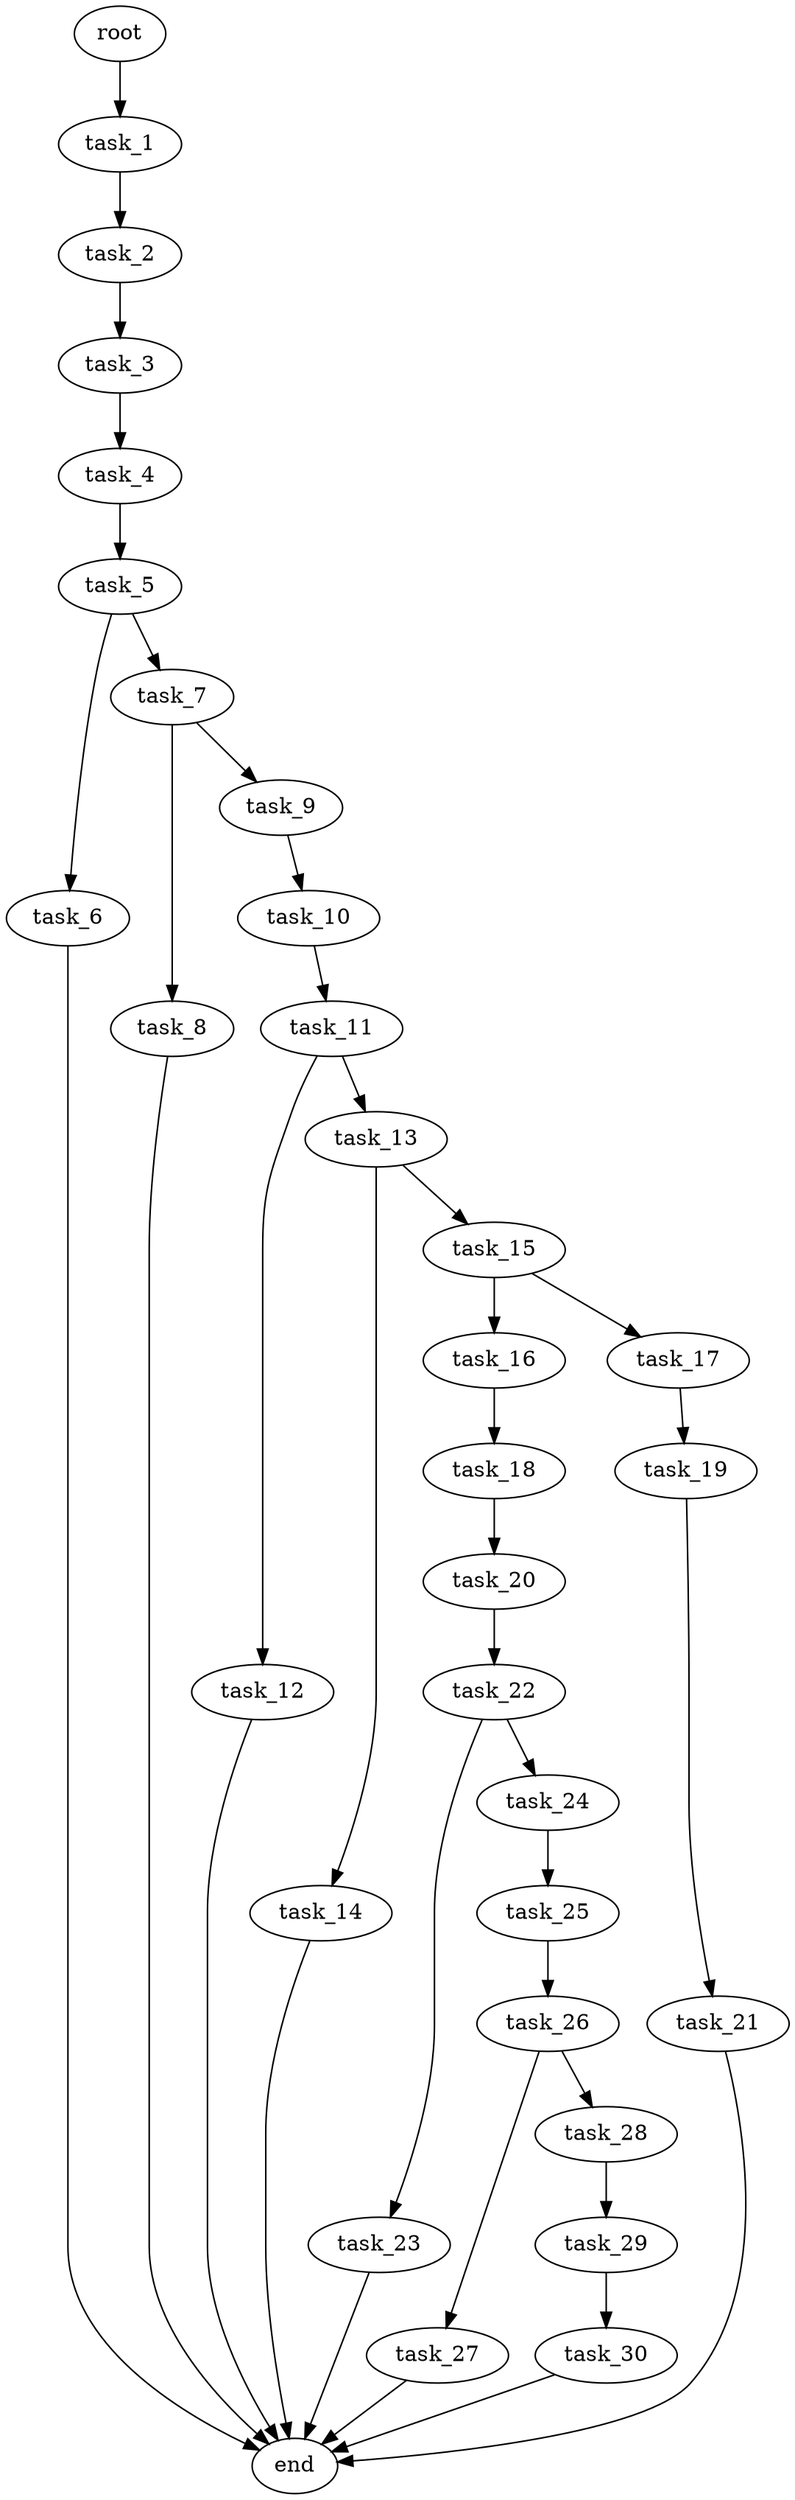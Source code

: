 digraph G {
  root [size="0.000000e+00"];
  task_1 [size="4.516098e+09"];
  task_2 [size="2.285707e+09"];
  task_3 [size="3.389977e+09"];
  task_4 [size="4.535536e+09"];
  task_5 [size="4.160481e+09"];
  task_6 [size="9.517633e+08"];
  task_7 [size="4.268213e+09"];
  task_8 [size="6.651414e+09"];
  task_9 [size="3.743636e+09"];
  task_10 [size="1.527237e+09"];
  task_11 [size="9.229927e+09"];
  task_12 [size="6.722659e+08"];
  task_13 [size="8.317887e+09"];
  task_14 [size="9.332078e+08"];
  task_15 [size="9.665478e+08"];
  task_16 [size="7.388221e+09"];
  task_17 [size="8.117881e+09"];
  task_18 [size="5.564151e+09"];
  task_19 [size="5.865064e+09"];
  task_20 [size="5.616303e+09"];
  task_21 [size="3.297130e+09"];
  task_22 [size="1.223191e+09"];
  task_23 [size="3.536627e+09"];
  task_24 [size="6.653740e+09"];
  task_25 [size="7.503092e+09"];
  task_26 [size="8.681053e+09"];
  task_27 [size="7.210886e+09"];
  task_28 [size="9.684018e+09"];
  task_29 [size="6.004501e+09"];
  task_30 [size="3.517110e+09"];
  end [size="0.000000e+00"];

  root -> task_1 [size="1.000000e-12"];
  task_1 -> task_2 [size="2.285707e+08"];
  task_2 -> task_3 [size="3.389977e+08"];
  task_3 -> task_4 [size="4.535536e+08"];
  task_4 -> task_5 [size="4.160481e+08"];
  task_5 -> task_6 [size="9.517633e+07"];
  task_5 -> task_7 [size="4.268213e+08"];
  task_6 -> end [size="1.000000e-12"];
  task_7 -> task_8 [size="6.651414e+08"];
  task_7 -> task_9 [size="3.743636e+08"];
  task_8 -> end [size="1.000000e-12"];
  task_9 -> task_10 [size="1.527237e+08"];
  task_10 -> task_11 [size="9.229927e+08"];
  task_11 -> task_12 [size="6.722659e+07"];
  task_11 -> task_13 [size="8.317887e+08"];
  task_12 -> end [size="1.000000e-12"];
  task_13 -> task_14 [size="9.332078e+07"];
  task_13 -> task_15 [size="9.665478e+07"];
  task_14 -> end [size="1.000000e-12"];
  task_15 -> task_16 [size="7.388221e+08"];
  task_15 -> task_17 [size="8.117881e+08"];
  task_16 -> task_18 [size="5.564151e+08"];
  task_17 -> task_19 [size="5.865064e+08"];
  task_18 -> task_20 [size="5.616303e+08"];
  task_19 -> task_21 [size="3.297130e+08"];
  task_20 -> task_22 [size="1.223191e+08"];
  task_21 -> end [size="1.000000e-12"];
  task_22 -> task_23 [size="3.536627e+08"];
  task_22 -> task_24 [size="6.653740e+08"];
  task_23 -> end [size="1.000000e-12"];
  task_24 -> task_25 [size="7.503092e+08"];
  task_25 -> task_26 [size="8.681053e+08"];
  task_26 -> task_27 [size="7.210886e+08"];
  task_26 -> task_28 [size="9.684018e+08"];
  task_27 -> end [size="1.000000e-12"];
  task_28 -> task_29 [size="6.004501e+08"];
  task_29 -> task_30 [size="3.517110e+08"];
  task_30 -> end [size="1.000000e-12"];
}

